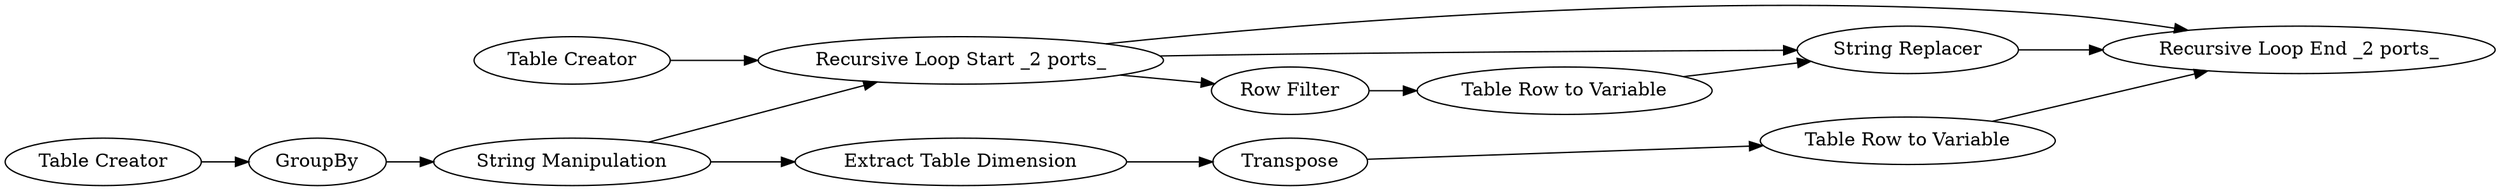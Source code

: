 digraph {
	"-1442200144946079070_28" [label="Extract Table Dimension"]
	"-1442200144946079070_24" [label=Transpose]
	"-1442200144946079070_22" [label="Table Creator"]
	"-1442200144946079070_23" [label="Recursive Loop End _2 ports_"]
	"-1442200144946079070_27" [label="Table Row to Variable"]
	"-1442200144946079070_32" [label="String Replacer"]
	"-1442200144946079070_31" [label="Row Filter"]
	"-1442200144946079070_26" [label="Table Row to Variable"]
	"-1442200144946079070_33" [label="Recursive Loop Start _2 ports_"]
	"-1442200144946079070_25" [label="Table Creator"]
	"-1442200144946079070_35" [label="String Manipulation"]
	"-1442200144946079070_34" [label=GroupBy]
	"-1442200144946079070_33" -> "-1442200144946079070_32"
	"-1442200144946079070_31" -> "-1442200144946079070_27"
	"-1442200144946079070_33" -> "-1442200144946079070_23"
	"-1442200144946079070_25" -> "-1442200144946079070_33"
	"-1442200144946079070_35" -> "-1442200144946079070_28"
	"-1442200144946079070_22" -> "-1442200144946079070_34"
	"-1442200144946079070_35" -> "-1442200144946079070_33"
	"-1442200144946079070_32" -> "-1442200144946079070_23"
	"-1442200144946079070_26" -> "-1442200144946079070_23"
	"-1442200144946079070_24" -> "-1442200144946079070_26"
	"-1442200144946079070_27" -> "-1442200144946079070_32"
	"-1442200144946079070_28" -> "-1442200144946079070_24"
	"-1442200144946079070_33" -> "-1442200144946079070_31"
	"-1442200144946079070_34" -> "-1442200144946079070_35"
	rankdir=LR
}
